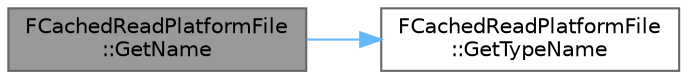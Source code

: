 digraph "FCachedReadPlatformFile::GetName"
{
 // INTERACTIVE_SVG=YES
 // LATEX_PDF_SIZE
  bgcolor="transparent";
  edge [fontname=Helvetica,fontsize=10,labelfontname=Helvetica,labelfontsize=10];
  node [fontname=Helvetica,fontsize=10,shape=box,height=0.2,width=0.4];
  rankdir="LR";
  Node1 [id="Node000001",label="FCachedReadPlatformFile\l::GetName",height=0.2,width=0.4,color="gray40", fillcolor="grey60", style="filled", fontcolor="black",tooltip="Gets this platform file type name."];
  Node1 -> Node2 [id="edge1_Node000001_Node000002",color="steelblue1",style="solid",tooltip=" "];
  Node2 [id="Node000002",label="FCachedReadPlatformFile\l::GetTypeName",height=0.2,width=0.4,color="grey40", fillcolor="white", style="filled",URL="$d2/db0/classFCachedReadPlatformFile.html#ad5768f9bdf957b487c1736d14fbce0f1",tooltip=" "];
}
